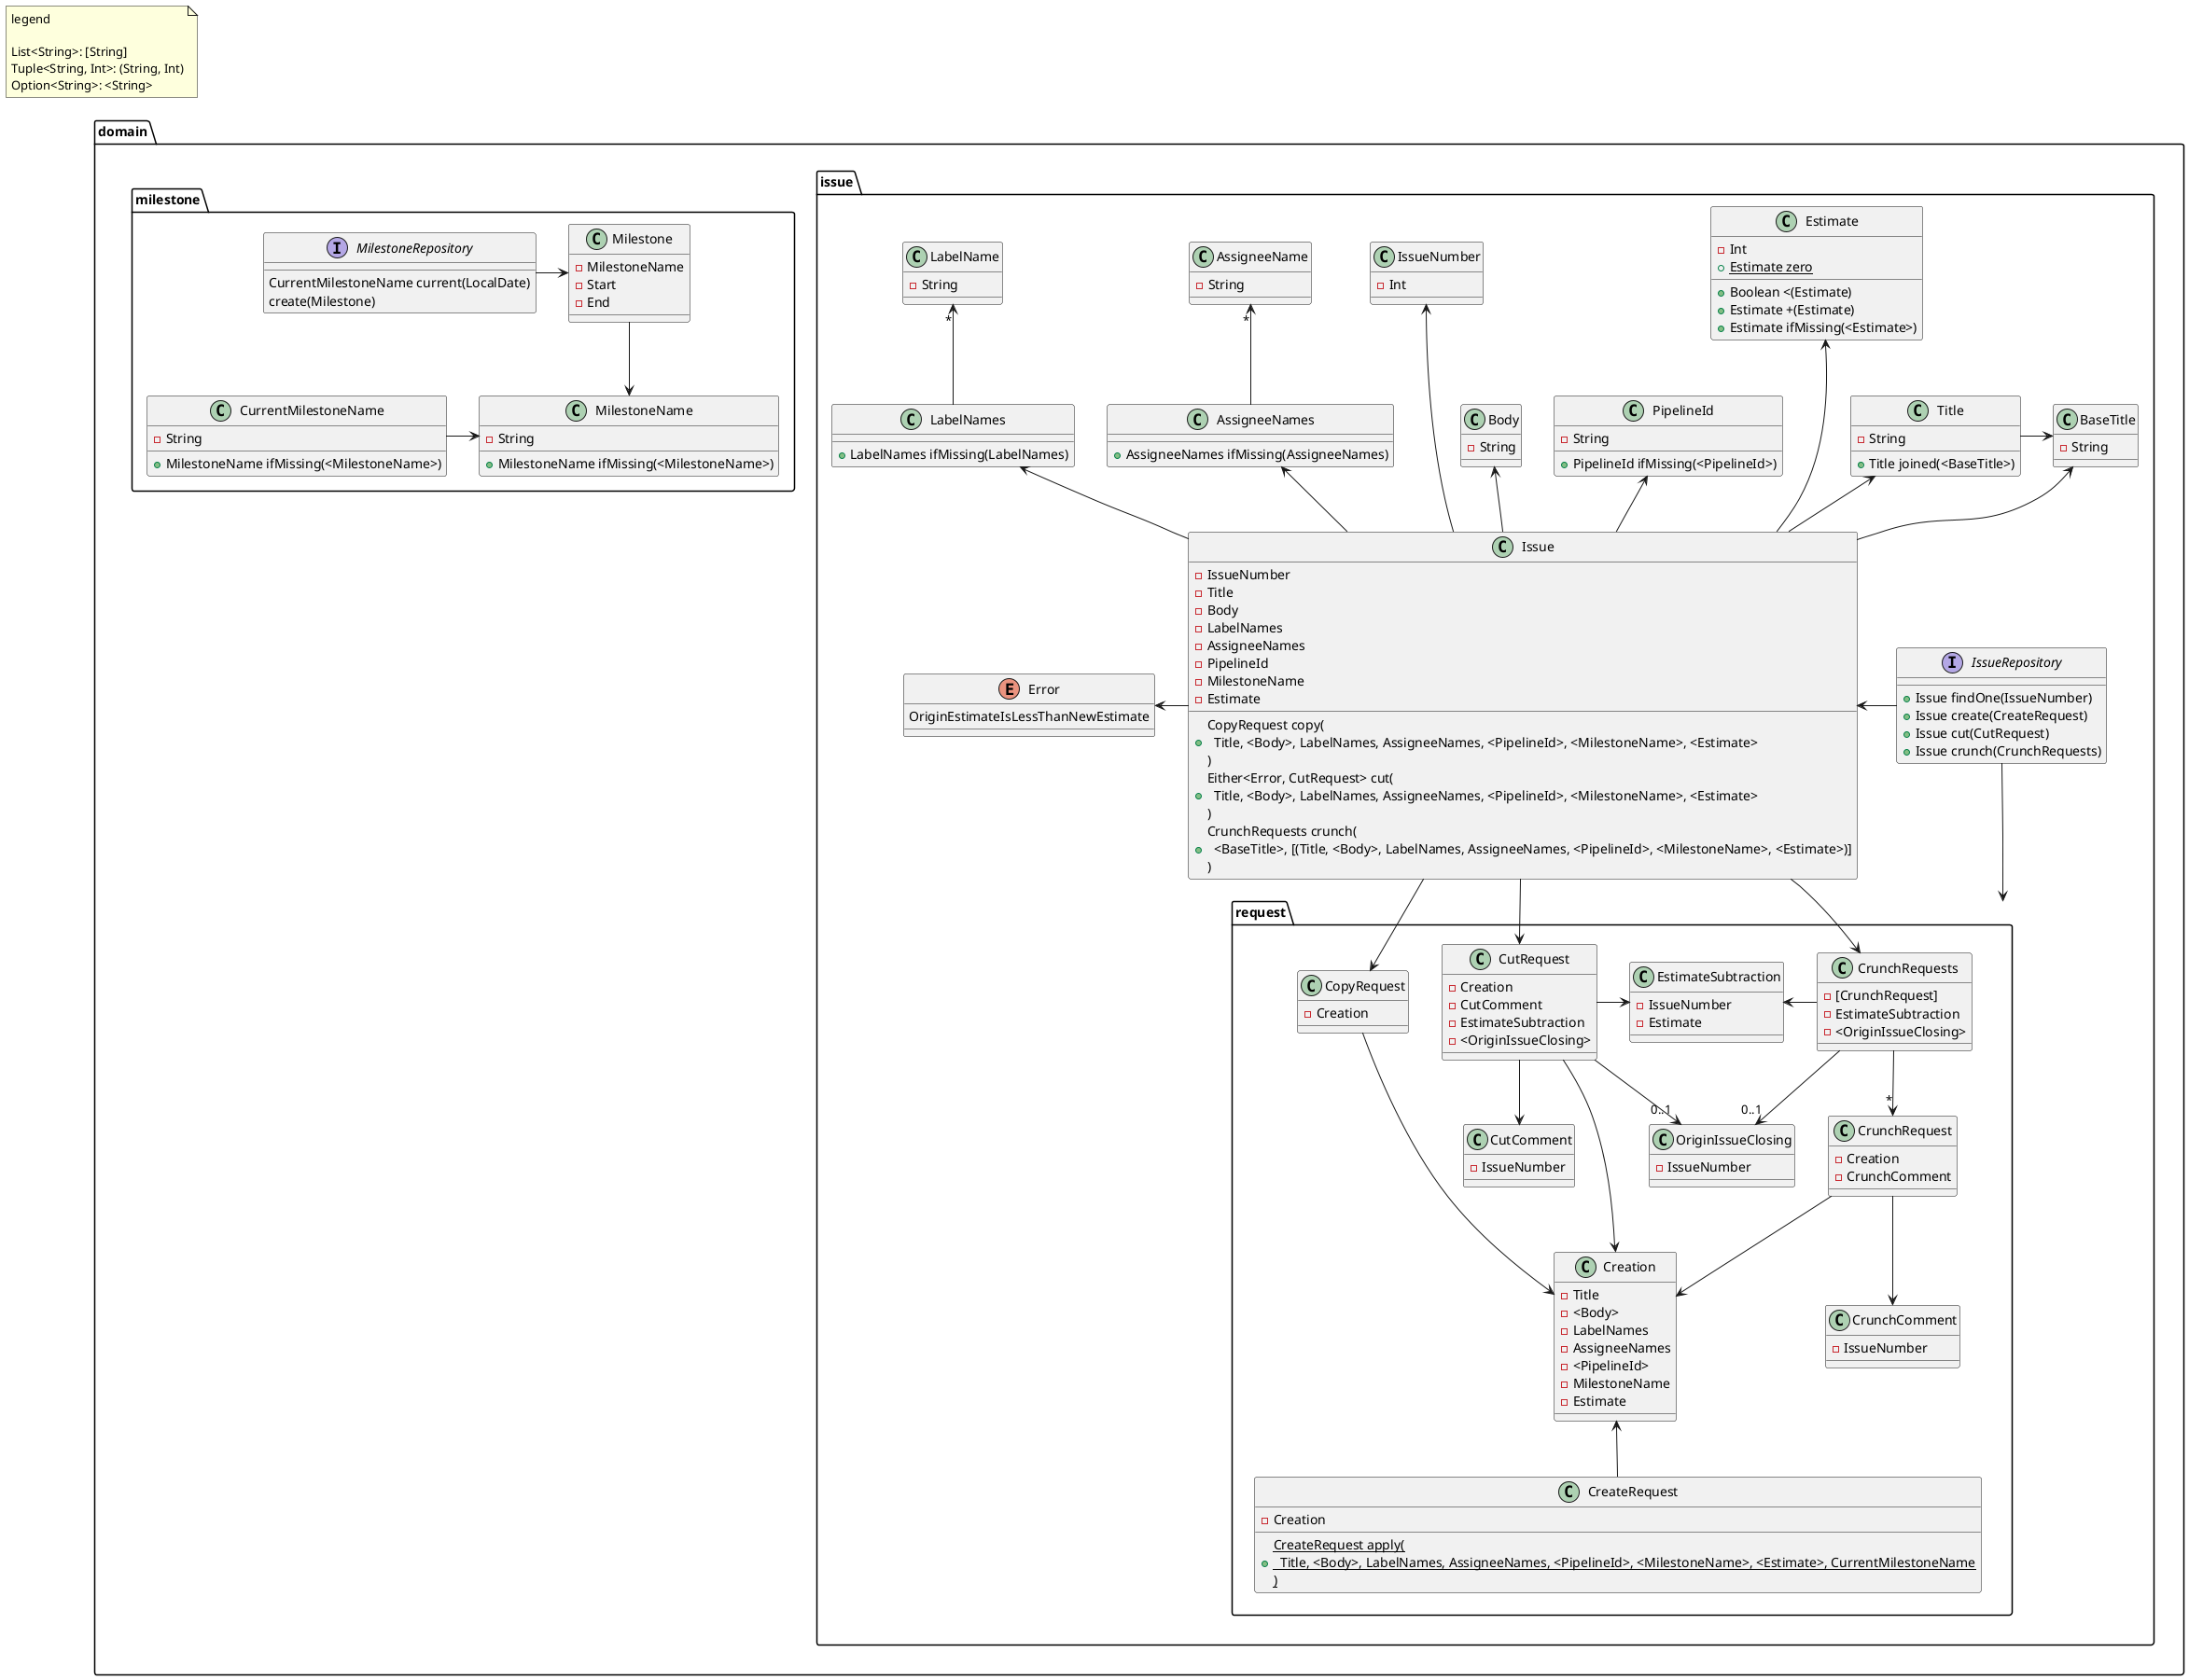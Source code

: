 @startuml

note "legend\n\nList<String>: [String]\nTuple<String, Int>: (String, Int)\nOption<String>: <String>" as Note

Note .[hidden]d. domain

package domain {
    package issue {
        class Issue {
            - IssueNumber
            - Title
            - Body
            - LabelNames
            - AssigneeNames
            - PipelineId
            - MilestoneName
            - Estimate

            + CopyRequest copy(\n  Title, <Body>, LabelNames, AssigneeNames, <PipelineId>, <MilestoneName>, <Estimate>\n)
            + Either<Error, CutRequest> cut(\n  Title, <Body>, LabelNames, AssigneeNames, <PipelineId>, <MilestoneName>, <Estimate>\n)
            + CrunchRequests crunch(\n  <BaseTitle>, [(Title, <Body>, LabelNames, AssigneeNames, <PipelineId>, <MilestoneName>, <Estimate>)]\n)
        }

        class IssueNumber {
            - Int
        }

        class BaseTitle {
            - String
        }

        class Title {
            - String
            + Title joined(<BaseTitle>)
        }

        Title -r-> BaseTitle

        class Body {
            - String
        }

        class LabelNames {
            + LabelNames ifMissing(LabelNames)
        }

        class LabelName {
            - String
        }

        LabelNames -u-> "*" LabelName

        class AssigneeNames {
            + AssigneeNames ifMissing(AssigneeNames)
        }

        class AssigneeName {
            - String
        }

        AssigneeNames -u-> "*" AssigneeName

        class PipelineId {
            - String
            + PipelineId ifMissing(<PipelineId>)
        }

        class Estimate {
            - Int
            + Boolean <(Estimate)
            + Estimate +(Estimate)
            + Estimate ifMissing(<Estimate>)
            + {static} Estimate zero
        }

        Issue -u--> IssueNumber
        Issue -u-> BaseTitle
        Issue -u-> Title
        Issue -u-> Body
        Issue -u-> LabelNames
        Issue -u-> AssigneeNames
        Issue -u-> PipelineId
        Issue -u--> Estimate

        enum Error {
            OriginEstimateIsLessThanNewEstimate
        }

        interface IssueRepository {
            + Issue findOne(IssueNumber)
            + Issue create(CreateRequest)
            + Issue cut(CutRequest)
            + Issue crunch(CrunchRequests)
        }

        package request {
            class Creation {
                - Title
                - <Body>
                - LabelNames
                - AssigneeNames
                - <PipelineId>
                - MilestoneName
                - Estimate
            }

            class CreateRequest {
                - Creation
                + {static} CreateRequest apply(\n  Title, <Body>, LabelNames, AssigneeNames, <PipelineId>, <MilestoneName>, <Estimate>, CurrentMilestoneName\n)
            }

            CreateRequest -u-> Creation

            class CopyRequest {
                - Creation
            }

            CopyRequest ---> Creation

            class CutRequest {
                - Creation
                - CutComment
                - EstimateSubtraction
                - <OriginIssueClosing>
            }

            CutRequest --> Creation
            CutRequest --> CutComment
            CutRequest -r-> EstimateSubtraction
            CutRequest --> "0..1" OriginIssueClosing

            class CrunchRequests {
                - [CrunchRequest]
                - EstimateSubtraction
                - <OriginIssueClosing>
            }

            class CrunchRequest {
                - Creation
                - CrunchComment
            }


            CrunchRequests -l-> EstimateSubtraction
            CrunchRequests --> "0..1" OriginIssueClosing

            CrunchRequests --> "*" CrunchRequest

            CrunchRequest --> Creation
            CrunchRequest --> CrunchComment

            class CutComment {
                - IssueNumber
            }

            class CrunchComment {
                - IssueNumber
            }

            class EstimateSubtraction {
                - IssueNumber
                - Estimate
            }

            class OriginIssueClosing {
                - IssueNumber
            }
        }

        IssueRepository -l-> Issue
        IssueRepository -d-> request
        Issue -l-> Error

        Issue -d-> CopyRequest
        Issue -d-> CutRequest
        Issue -d-> CrunchRequests
    }

    package milestone {
        class Milestone {
            - MilestoneName
            - Start
            - End
        }

        class MilestoneName {
            - String
            + MilestoneName ifMissing(<MilestoneName>)
        }

        class CurrentMilestoneName {
            - String
            + MilestoneName ifMissing(<MilestoneName>)
        }

        interface MilestoneRepository {
            CurrentMilestoneName current(LocalDate)
            create(Milestone)
        }

        MilestoneRepository -r-> Milestone

        Milestone -d-> MilestoneName

        CurrentMilestoneName -r-> MilestoneName
    }
}

@enduml
